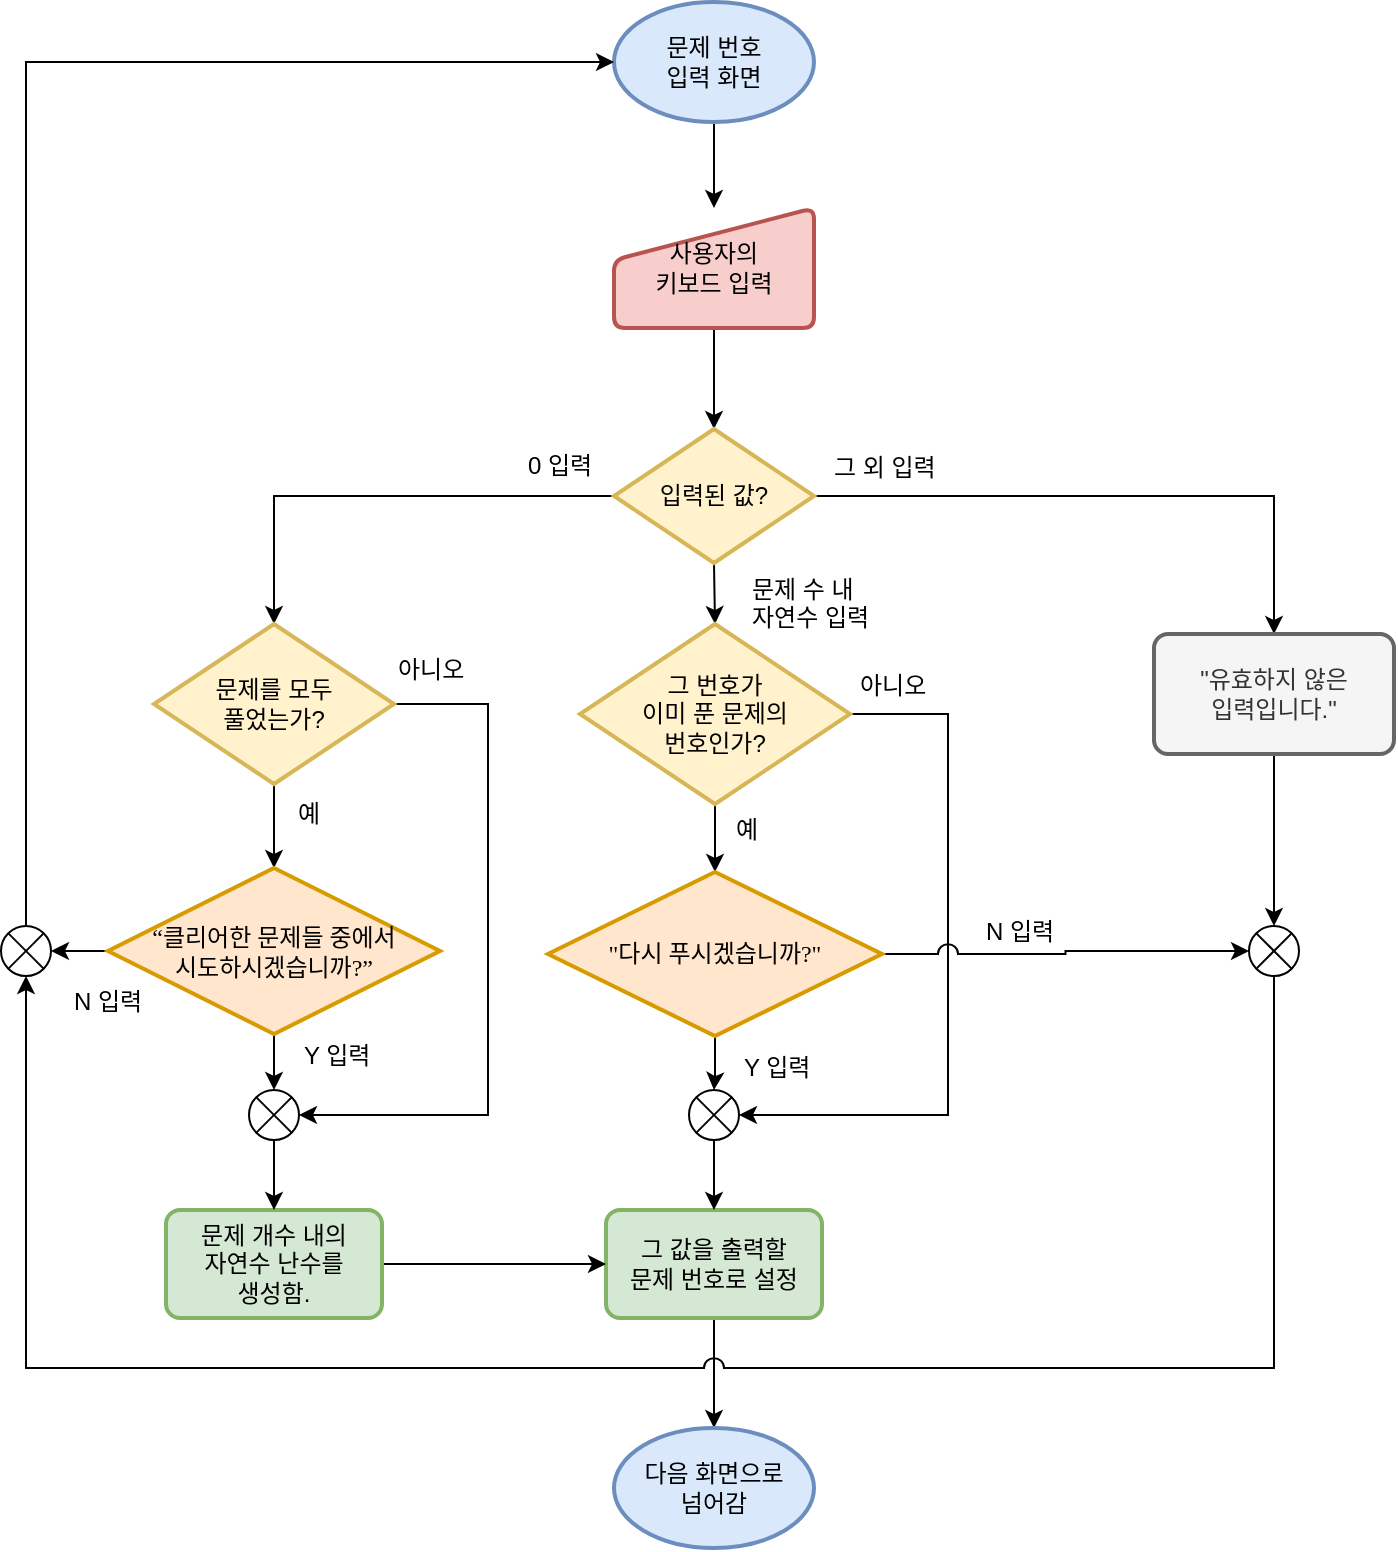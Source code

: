 <mxfile version="12.2.4" type="device" pages="1"><diagram id="zUIDfW_aNS32sDF3biS6" name="Page-1"><mxGraphModel dx="1408" dy="731" grid="0" gridSize="10" guides="1" tooltips="1" connect="1" arrows="1" fold="1" page="1" pageScale="1" pageWidth="827" pageHeight="1169" math="0" shadow="0"><root><mxCell id="0"/><mxCell id="1" parent="0"/><mxCell id="eAGagxMjxmNpxhg_Pr0M-10" style="edgeStyle=orthogonalEdgeStyle;rounded=0;orthogonalLoop=1;jettySize=auto;html=1;exitX=0.5;exitY=1;exitDx=0;exitDy=0;entryX=0.5;entryY=0;entryDx=0;entryDy=0;entryPerimeter=0;" edge="1" parent="1" source="eAGagxMjxmNpxhg_Pr0M-2" target="eAGagxMjxmNpxhg_Pr0M-5"><mxGeometry relative="1" as="geometry"/></mxCell><mxCell id="eAGagxMjxmNpxhg_Pr0M-2" value="사용자의&lt;br&gt;키보드 입력" style="html=1;strokeWidth=2;shape=manualInput;whiteSpace=wrap;rounded=1;size=26;arcSize=11;fillColor=#f8cecc;strokeColor=#b85450;" vertex="1" parent="1"><mxGeometry x="363" y="131" width="100" height="60" as="geometry"/></mxCell><mxCell id="eAGagxMjxmNpxhg_Pr0M-4" style="edgeStyle=orthogonalEdgeStyle;rounded=0;orthogonalLoop=1;jettySize=auto;html=1;exitX=0.5;exitY=1;exitDx=0;exitDy=0;exitPerimeter=0;entryX=0.5;entryY=0;entryDx=0;entryDy=0;" edge="1" parent="1" source="eAGagxMjxmNpxhg_Pr0M-3" target="eAGagxMjxmNpxhg_Pr0M-2"><mxGeometry relative="1" as="geometry"/></mxCell><mxCell id="eAGagxMjxmNpxhg_Pr0M-3" value="문제 번호&lt;br&gt;입력 화면" style="strokeWidth=2;html=1;shape=mxgraph.flowchart.start_1;whiteSpace=wrap;fillColor=#dae8fc;strokeColor=#6c8ebf;" vertex="1" parent="1"><mxGeometry x="363" y="28" width="100" height="60" as="geometry"/></mxCell><mxCell id="eAGagxMjxmNpxhg_Pr0M-12" style="edgeStyle=orthogonalEdgeStyle;rounded=0;orthogonalLoop=1;jettySize=auto;html=1;exitX=0.5;exitY=1;exitDx=0;exitDy=0;exitPerimeter=0;entryX=0.5;entryY=0;entryDx=0;entryDy=0;entryPerimeter=0;" edge="1" parent="1" source="eAGagxMjxmNpxhg_Pr0M-5" target="eAGagxMjxmNpxhg_Pr0M-9"><mxGeometry relative="1" as="geometry"/></mxCell><mxCell id="eAGagxMjxmNpxhg_Pr0M-13" style="edgeStyle=orthogonalEdgeStyle;rounded=0;orthogonalLoop=1;jettySize=auto;html=1;exitX=0;exitY=0.5;exitDx=0;exitDy=0;exitPerimeter=0;entryX=0.5;entryY=0;entryDx=0;entryDy=0;entryPerimeter=0;" edge="1" parent="1" source="eAGagxMjxmNpxhg_Pr0M-5" target="eAGagxMjxmNpxhg_Pr0M-8"><mxGeometry relative="1" as="geometry"/></mxCell><mxCell id="eAGagxMjxmNpxhg_Pr0M-43" style="edgeStyle=orthogonalEdgeStyle;rounded=0;orthogonalLoop=1;jettySize=auto;html=1;exitX=1;exitY=0.5;exitDx=0;exitDy=0;exitPerimeter=0;entryX=0.5;entryY=0;entryDx=0;entryDy=0;" edge="1" parent="1" source="eAGagxMjxmNpxhg_Pr0M-5" target="eAGagxMjxmNpxhg_Pr0M-11"><mxGeometry relative="1" as="geometry"/></mxCell><mxCell id="eAGagxMjxmNpxhg_Pr0M-5" value="입력된 값?" style="strokeWidth=2;html=1;shape=mxgraph.flowchart.decision;whiteSpace=wrap;fillColor=#fff2cc;strokeColor=#d6b656;" vertex="1" parent="1"><mxGeometry x="363" y="241.5" width="100" height="67" as="geometry"/></mxCell><mxCell id="eAGagxMjxmNpxhg_Pr0M-52" style="edgeStyle=orthogonalEdgeStyle;rounded=0;jumpStyle=arc;orthogonalLoop=1;jettySize=auto;html=1;exitX=0.5;exitY=1;exitDx=0;exitDy=0;entryX=0.5;entryY=0;entryDx=0;entryDy=0;entryPerimeter=0;" edge="1" parent="1" source="eAGagxMjxmNpxhg_Pr0M-7" target="eAGagxMjxmNpxhg_Pr0M-51"><mxGeometry relative="1" as="geometry"/></mxCell><mxCell id="eAGagxMjxmNpxhg_Pr0M-7" value="그 값을 출력할&lt;br&gt;문제 번호로 설정" style="rounded=1;whiteSpace=wrap;html=1;absoluteArcSize=1;arcSize=14;strokeWidth=2;fillColor=#d5e8d4;strokeColor=#82b366;" vertex="1" parent="1"><mxGeometry x="359" y="632" width="108" height="54" as="geometry"/></mxCell><mxCell id="eAGagxMjxmNpxhg_Pr0M-16" style="edgeStyle=orthogonalEdgeStyle;rounded=0;orthogonalLoop=1;jettySize=auto;html=1;exitX=0.5;exitY=1;exitDx=0;exitDy=0;exitPerimeter=0;entryX=0.5;entryY=0;entryDx=0;entryDy=0;entryPerimeter=0;" edge="1" parent="1" source="eAGagxMjxmNpxhg_Pr0M-8" target="eAGagxMjxmNpxhg_Pr0M-14"><mxGeometry relative="1" as="geometry"/></mxCell><mxCell id="eAGagxMjxmNpxhg_Pr0M-21" style="edgeStyle=orthogonalEdgeStyle;rounded=0;orthogonalLoop=1;jettySize=auto;html=1;exitX=1;exitY=0.5;exitDx=0;exitDy=0;exitPerimeter=0;entryX=1;entryY=0.5;entryDx=0;entryDy=0;entryPerimeter=0;" edge="1" parent="1" source="eAGagxMjxmNpxhg_Pr0M-8" target="eAGagxMjxmNpxhg_Pr0M-18"><mxGeometry relative="1" as="geometry"><Array as="points"><mxPoint x="300" y="379"/><mxPoint x="300" y="585"/></Array></mxGeometry></mxCell><mxCell id="eAGagxMjxmNpxhg_Pr0M-8" value="문제를 모두&lt;br&gt;풀었는가?" style="strokeWidth=2;html=1;shape=mxgraph.flowchart.decision;whiteSpace=wrap;fillColor=#fff2cc;strokeColor=#d6b656;" vertex="1" parent="1"><mxGeometry x="133" y="339" width="120" height="80" as="geometry"/></mxCell><mxCell id="eAGagxMjxmNpxhg_Pr0M-33" style="edgeStyle=orthogonalEdgeStyle;rounded=0;orthogonalLoop=1;jettySize=auto;html=1;exitX=0.5;exitY=1;exitDx=0;exitDy=0;exitPerimeter=0;" edge="1" parent="1" source="eAGagxMjxmNpxhg_Pr0M-9" target="eAGagxMjxmNpxhg_Pr0M-32"><mxGeometry relative="1" as="geometry"/></mxCell><mxCell id="eAGagxMjxmNpxhg_Pr0M-36" style="edgeStyle=orthogonalEdgeStyle;rounded=0;orthogonalLoop=1;jettySize=auto;html=1;exitX=1;exitY=0.5;exitDx=0;exitDy=0;exitPerimeter=0;entryX=1;entryY=0.5;entryDx=0;entryDy=0;entryPerimeter=0;" edge="1" parent="1" source="eAGagxMjxmNpxhg_Pr0M-9" target="eAGagxMjxmNpxhg_Pr0M-31"><mxGeometry relative="1" as="geometry"><Array as="points"><mxPoint x="530" y="384"/><mxPoint x="530" y="585"/></Array></mxGeometry></mxCell><mxCell id="eAGagxMjxmNpxhg_Pr0M-9" value="그 번호가&lt;br&gt;이미 푼 문제의&lt;br&gt;번호인가?" style="strokeWidth=2;html=1;shape=mxgraph.flowchart.decision;whiteSpace=wrap;fillColor=#fff2cc;strokeColor=#d6b656;" vertex="1" parent="1"><mxGeometry x="346" y="339" width="135" height="90" as="geometry"/></mxCell><mxCell id="eAGagxMjxmNpxhg_Pr0M-48" style="edgeStyle=orthogonalEdgeStyle;rounded=0;jumpStyle=arc;orthogonalLoop=1;jettySize=auto;html=1;exitX=0.5;exitY=1;exitDx=0;exitDy=0;entryX=0.5;entryY=0;entryDx=0;entryDy=0;entryPerimeter=0;" edge="1" parent="1" source="eAGagxMjxmNpxhg_Pr0M-11" target="eAGagxMjxmNpxhg_Pr0M-46"><mxGeometry relative="1" as="geometry"/></mxCell><mxCell id="eAGagxMjxmNpxhg_Pr0M-11" value="&quot;유효하지 않은&lt;br&gt;입력입니다.&quot;" style="rounded=1;whiteSpace=wrap;html=1;absoluteArcSize=1;arcSize=14;strokeWidth=2;fillColor=#f5f5f5;strokeColor=#666666;fontColor=#333333;" vertex="1" parent="1"><mxGeometry x="633" y="344" width="120" height="60" as="geometry"/></mxCell><mxCell id="eAGagxMjxmNpxhg_Pr0M-20" style="edgeStyle=orthogonalEdgeStyle;rounded=0;orthogonalLoop=1;jettySize=auto;html=1;exitX=0.5;exitY=1;exitDx=0;exitDy=0;exitPerimeter=0;entryX=0.5;entryY=0;entryDx=0;entryDy=0;entryPerimeter=0;" edge="1" parent="1" source="eAGagxMjxmNpxhg_Pr0M-14" target="eAGagxMjxmNpxhg_Pr0M-18"><mxGeometry relative="1" as="geometry"/></mxCell><mxCell id="eAGagxMjxmNpxhg_Pr0M-29" style="edgeStyle=orthogonalEdgeStyle;rounded=0;orthogonalLoop=1;jettySize=auto;html=1;exitX=0;exitY=0.5;exitDx=0;exitDy=0;exitPerimeter=0;entryX=1;entryY=0.5;entryDx=0;entryDy=0;entryPerimeter=0;" edge="1" parent="1" source="eAGagxMjxmNpxhg_Pr0M-14" target="eAGagxMjxmNpxhg_Pr0M-27"><mxGeometry relative="1" as="geometry"/></mxCell><mxCell id="eAGagxMjxmNpxhg_Pr0M-14" value="&lt;span id=&quot;docs-internal-guid-17b9d5ad-7fff-914e-1d65-e6f308b51f35&quot;&gt;&lt;span style=&quot;font-family: &amp;#34;malgun gothic&amp;#34; ; background-color: transparent ; vertical-align: baseline ; white-space: pre-wrap&quot;&gt;&lt;font style=&quot;font-size: 12px&quot;&gt;“클리어한 문제들 중에서&lt;br/&gt;시도하시겠습니까?”&lt;/font&gt;&lt;/span&gt;&lt;/span&gt;" style="strokeWidth=2;html=1;shape=mxgraph.flowchart.decision;whiteSpace=wrap;fillColor=#ffe6cc;strokeColor=#d79b00;" vertex="1" parent="1"><mxGeometry x="110" y="461" width="166" height="83" as="geometry"/></mxCell><mxCell id="eAGagxMjxmNpxhg_Pr0M-40" style="edgeStyle=orthogonalEdgeStyle;rounded=0;orthogonalLoop=1;jettySize=auto;html=1;exitX=1;exitY=0.5;exitDx=0;exitDy=0;entryX=0;entryY=0.5;entryDx=0;entryDy=0;" edge="1" parent="1" source="eAGagxMjxmNpxhg_Pr0M-15" target="eAGagxMjxmNpxhg_Pr0M-7"><mxGeometry relative="1" as="geometry"/></mxCell><mxCell id="eAGagxMjxmNpxhg_Pr0M-15" value="문제 개수 내의&lt;br&gt;자연수 난수를&lt;br&gt;생성함." style="rounded=1;whiteSpace=wrap;html=1;absoluteArcSize=1;arcSize=14;strokeWidth=2;fillColor=#d5e8d4;strokeColor=#82b366;" vertex="1" parent="1"><mxGeometry x="139" y="632" width="108" height="54" as="geometry"/></mxCell><mxCell id="eAGagxMjxmNpxhg_Pr0M-24" style="edgeStyle=orthogonalEdgeStyle;rounded=0;orthogonalLoop=1;jettySize=auto;html=1;exitX=0.5;exitY=1;exitDx=0;exitDy=0;exitPerimeter=0;entryX=0.5;entryY=0;entryDx=0;entryDy=0;" edge="1" parent="1" source="eAGagxMjxmNpxhg_Pr0M-18" target="eAGagxMjxmNpxhg_Pr0M-15"><mxGeometry relative="1" as="geometry"/></mxCell><mxCell id="eAGagxMjxmNpxhg_Pr0M-18" value="" style="verticalLabelPosition=bottom;verticalAlign=top;html=1;shape=mxgraph.flowchart.or;" vertex="1" parent="1"><mxGeometry x="180.5" y="572" width="25" height="25" as="geometry"/></mxCell><mxCell id="eAGagxMjxmNpxhg_Pr0M-22" value="아니오" style="text;html=1;resizable=0;points=[];autosize=1;align=left;verticalAlign=top;spacingTop=-4;" vertex="1" parent="1"><mxGeometry x="253" y="352" width="46" height="14" as="geometry"/></mxCell><mxCell id="eAGagxMjxmNpxhg_Pr0M-23" value="예" style="text;html=1;resizable=0;points=[];autosize=1;align=left;verticalAlign=top;spacingTop=-4;" vertex="1" parent="1"><mxGeometry x="203" y="424" width="22" height="14" as="geometry"/></mxCell><mxCell id="eAGagxMjxmNpxhg_Pr0M-25" value="Y 입력" style="text;html=1;resizable=0;points=[];autosize=1;align=left;verticalAlign=top;spacingTop=-4;" vertex="1" parent="1"><mxGeometry x="206" y="545" width="45" height="14" as="geometry"/></mxCell><mxCell id="eAGagxMjxmNpxhg_Pr0M-28" style="edgeStyle=orthogonalEdgeStyle;rounded=0;orthogonalLoop=1;jettySize=auto;html=1;exitX=0.5;exitY=0;exitDx=0;exitDy=0;exitPerimeter=0;entryX=0;entryY=0.5;entryDx=0;entryDy=0;entryPerimeter=0;" edge="1" parent="1" source="eAGagxMjxmNpxhg_Pr0M-27" target="eAGagxMjxmNpxhg_Pr0M-3"><mxGeometry relative="1" as="geometry"/></mxCell><mxCell id="eAGagxMjxmNpxhg_Pr0M-27" value="" style="verticalLabelPosition=bottom;verticalAlign=top;html=1;shape=mxgraph.flowchart.or;" vertex="1" parent="1"><mxGeometry x="56.5" y="490" width="25" height="25" as="geometry"/></mxCell><mxCell id="eAGagxMjxmNpxhg_Pr0M-30" value="N 입력" style="text;html=1;resizable=0;points=[];autosize=1;align=left;verticalAlign=top;spacingTop=-4;" vertex="1" parent="1"><mxGeometry x="91" y="518" width="46" height="14" as="geometry"/></mxCell><mxCell id="eAGagxMjxmNpxhg_Pr0M-35" style="edgeStyle=orthogonalEdgeStyle;rounded=0;orthogonalLoop=1;jettySize=auto;html=1;exitX=0.5;exitY=1;exitDx=0;exitDy=0;exitPerimeter=0;" edge="1" parent="1" source="eAGagxMjxmNpxhg_Pr0M-31" target="eAGagxMjxmNpxhg_Pr0M-7"><mxGeometry relative="1" as="geometry"/></mxCell><mxCell id="eAGagxMjxmNpxhg_Pr0M-31" value="" style="verticalLabelPosition=bottom;verticalAlign=top;html=1;shape=mxgraph.flowchart.or;" vertex="1" parent="1"><mxGeometry x="400.5" y="572" width="25" height="25" as="geometry"/></mxCell><mxCell id="eAGagxMjxmNpxhg_Pr0M-34" style="edgeStyle=orthogonalEdgeStyle;rounded=0;orthogonalLoop=1;jettySize=auto;html=1;exitX=0.5;exitY=1;exitDx=0;exitDy=0;exitPerimeter=0;" edge="1" parent="1" source="eAGagxMjxmNpxhg_Pr0M-32" target="eAGagxMjxmNpxhg_Pr0M-31"><mxGeometry relative="1" as="geometry"/></mxCell><mxCell id="eAGagxMjxmNpxhg_Pr0M-47" style="edgeStyle=orthogonalEdgeStyle;rounded=0;orthogonalLoop=1;jettySize=auto;html=1;exitX=1;exitY=0.5;exitDx=0;exitDy=0;exitPerimeter=0;entryX=0;entryY=0.5;entryDx=0;entryDy=0;entryPerimeter=0;jumpStyle=arc;jumpSize=10;" edge="1" parent="1" source="eAGagxMjxmNpxhg_Pr0M-32" target="eAGagxMjxmNpxhg_Pr0M-46"><mxGeometry relative="1" as="geometry"/></mxCell><mxCell id="eAGagxMjxmNpxhg_Pr0M-32" value="&lt;span id=&quot;docs-internal-guid-74f08bc0-7fff-af83-f4a4-70076afe956d&quot;&gt;&lt;span style=&quot;font-family: &amp;#34;malgun gothic&amp;#34; ; background-color: transparent ; vertical-align: baseline ; white-space: pre-wrap&quot;&gt;&lt;font style=&quot;font-size: 12px&quot;&gt;&quot;다시 푸시겠습니까?&quot;&lt;/font&gt;&lt;/span&gt;&lt;/span&gt;" style="strokeWidth=2;html=1;shape=mxgraph.flowchart.decision;whiteSpace=wrap;fillColor=#ffe6cc;strokeColor=#d79b00;" vertex="1" parent="1"><mxGeometry x="330" y="463" width="167" height="82" as="geometry"/></mxCell><mxCell id="eAGagxMjxmNpxhg_Pr0M-37" value="아니오" style="text;html=1;resizable=0;points=[];autosize=1;align=left;verticalAlign=top;spacingTop=-4;" vertex="1" parent="1"><mxGeometry x="484" y="360" width="46" height="14" as="geometry"/></mxCell><mxCell id="eAGagxMjxmNpxhg_Pr0M-38" value="예" style="text;html=1;resizable=0;points=[];autosize=1;align=left;verticalAlign=top;spacingTop=-4;" vertex="1" parent="1"><mxGeometry x="422" y="432" width="22" height="14" as="geometry"/></mxCell><mxCell id="eAGagxMjxmNpxhg_Pr0M-39" value="Y 입력" style="text;html=1;resizable=0;points=[];autosize=1;align=left;verticalAlign=top;spacingTop=-4;" vertex="1" parent="1"><mxGeometry x="426" y="551" width="45" height="14" as="geometry"/></mxCell><mxCell id="eAGagxMjxmNpxhg_Pr0M-41" value="0 입력" style="text;html=1;resizable=0;points=[];autosize=1;align=left;verticalAlign=top;spacingTop=-4;" vertex="1" parent="1"><mxGeometry x="318" y="250" width="44" height="14" as="geometry"/></mxCell><mxCell id="eAGagxMjxmNpxhg_Pr0M-42" value="문제 수 내&lt;br&gt;자연수 입력" style="text;html=1;resizable=0;points=[];autosize=1;align=left;verticalAlign=top;spacingTop=-4;" vertex="1" parent="1"><mxGeometry x="430" y="312" width="73" height="28" as="geometry"/></mxCell><mxCell id="eAGagxMjxmNpxhg_Pr0M-44" value="그 외 입력" style="text;html=1;resizable=0;points=[];autosize=1;align=left;verticalAlign=top;spacingTop=-4;" vertex="1" parent="1"><mxGeometry x="471" y="251" width="65" height="14" as="geometry"/></mxCell><mxCell id="eAGagxMjxmNpxhg_Pr0M-49" style="edgeStyle=orthogonalEdgeStyle;rounded=0;jumpStyle=arc;orthogonalLoop=1;jettySize=auto;html=1;exitX=0.5;exitY=1;exitDx=0;exitDy=0;exitPerimeter=0;entryX=0.5;entryY=1;entryDx=0;entryDy=0;entryPerimeter=0;jumpSize=10;" edge="1" parent="1" source="eAGagxMjxmNpxhg_Pr0M-46" target="eAGagxMjxmNpxhg_Pr0M-27"><mxGeometry relative="1" as="geometry"><Array as="points"><mxPoint x="693" y="711"/><mxPoint x="69" y="711"/></Array></mxGeometry></mxCell><mxCell id="eAGagxMjxmNpxhg_Pr0M-46" value="" style="verticalLabelPosition=bottom;verticalAlign=top;html=1;shape=mxgraph.flowchart.or;" vertex="1" parent="1"><mxGeometry x="680.5" y="490" width="25" height="25" as="geometry"/></mxCell><mxCell id="eAGagxMjxmNpxhg_Pr0M-51" value="다음 화면으로&lt;br&gt;넘어감" style="strokeWidth=2;html=1;shape=mxgraph.flowchart.start_1;whiteSpace=wrap;fillColor=#dae8fc;strokeColor=#6c8ebf;" vertex="1" parent="1"><mxGeometry x="363" y="741" width="100" height="60" as="geometry"/></mxCell><mxCell id="eAGagxMjxmNpxhg_Pr0M-53" value="N 입력" style="text;html=1;resizable=0;points=[];autosize=1;align=left;verticalAlign=top;spacingTop=-4;" vertex="1" parent="1"><mxGeometry x="547" y="483" width="46" height="14" as="geometry"/></mxCell></root></mxGraphModel></diagram></mxfile>